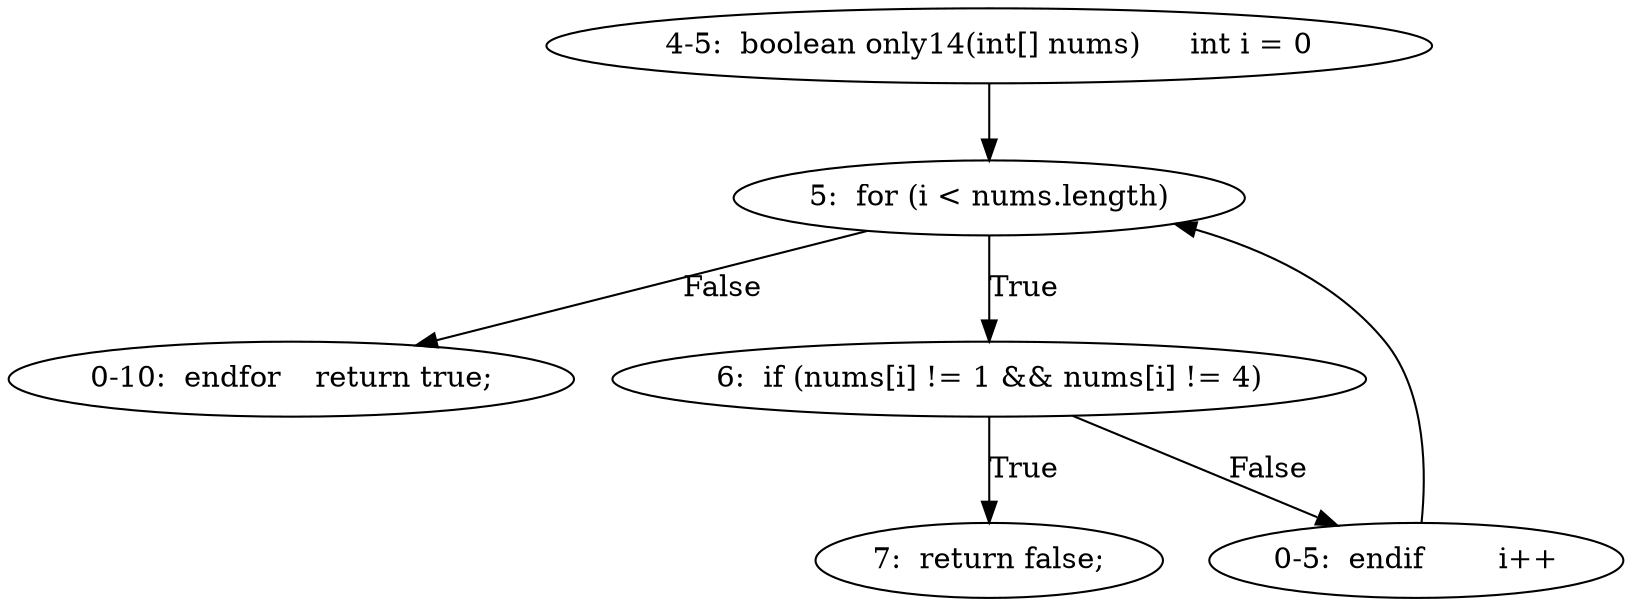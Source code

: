 digraph result_test { 
// graph-vertices
  a1  [label="4-5:  boolean only14(int[] nums)	int i = 0"]; 
  2  [label="5:  for (i < nums.length)"]; 
  a2  [label="0-10:  endfor	return true;"]; 
  5  [label="6:  if (nums[i] != 1 && nums[i] != 4)"]; 
  6  [label="7:  return false;"]; 
  a3  [label="0-5:  endif	i++"]; 
// graph-edges
  a1 -> 2;
  2 -> a2  [label="False"]; 
  2 -> 5  [label="True"]; 
  5 -> 6  [label="True"]; 
  5 -> a3  [label="False"]; 
  a3 -> 2;
}